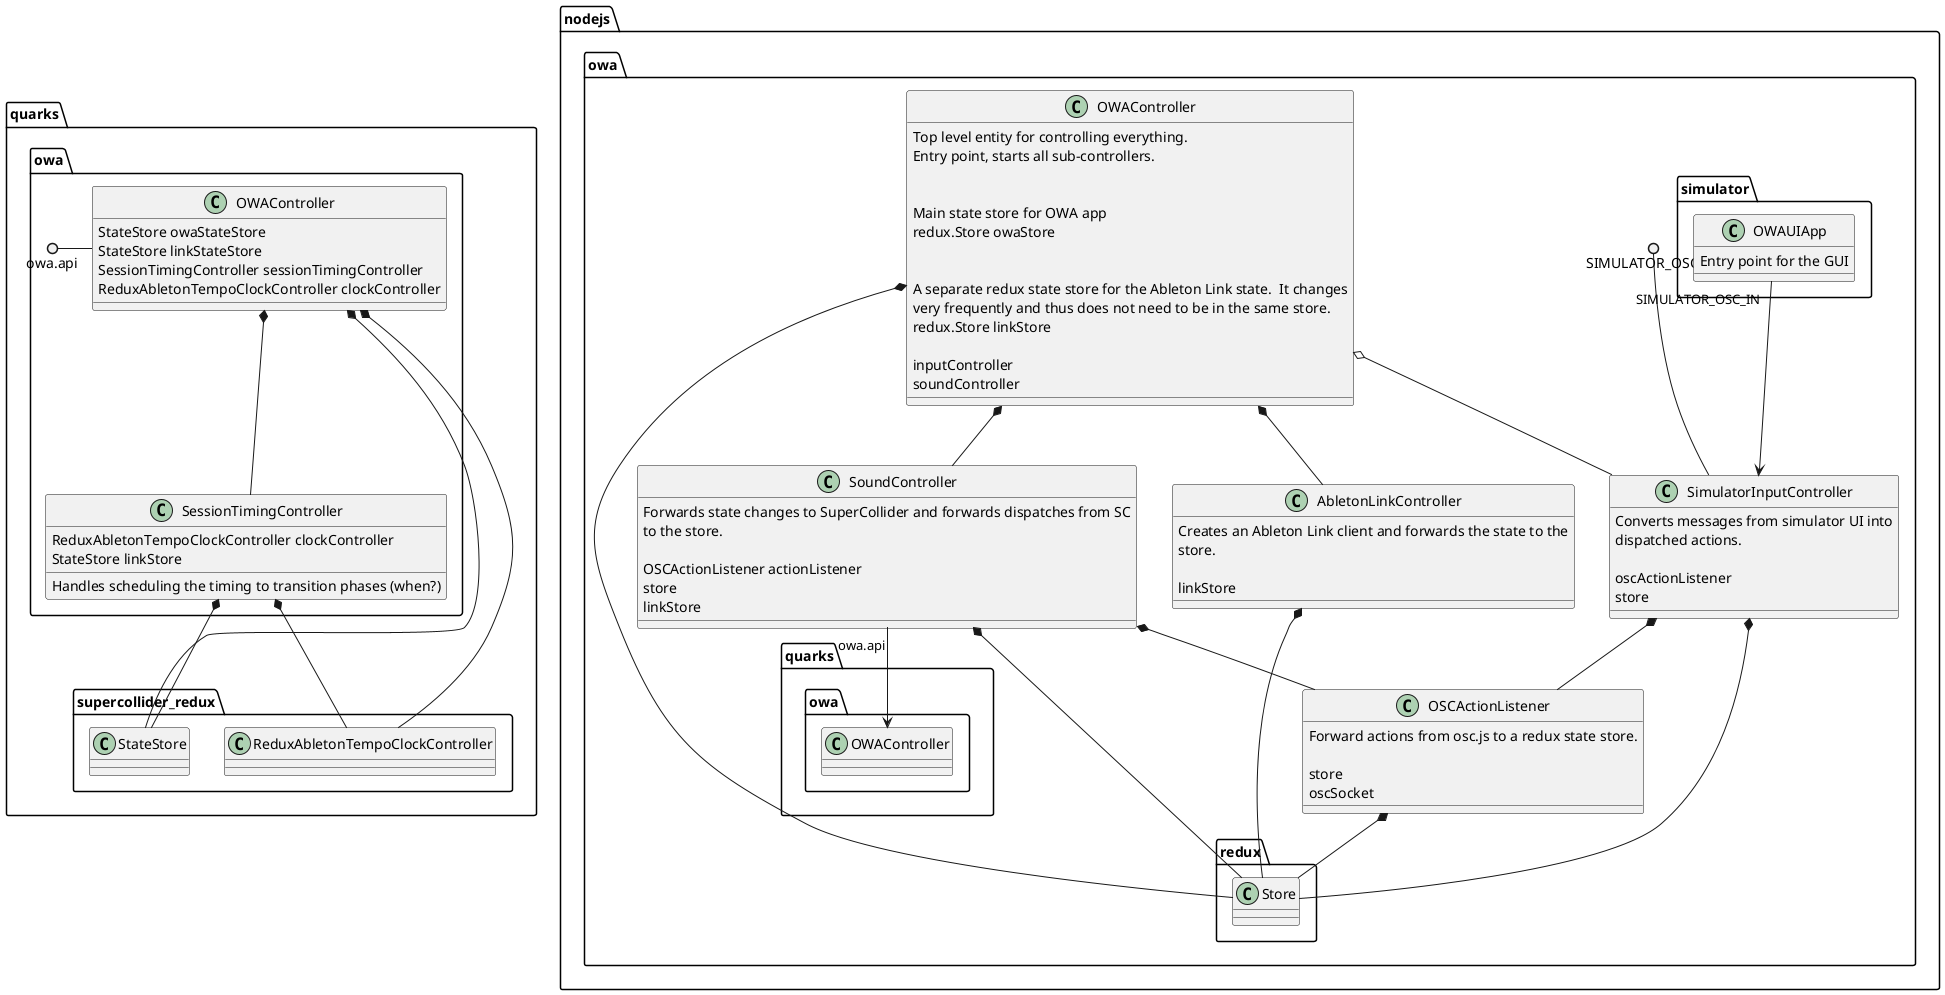 @startuml !include styles.puml

namespace nodejs.owa {
  class OWAController {
    Top level entity for controlling everything.
    Entry point, starts all sub-controllers.
    \n
    Main state store for OWA app
    redux.Store owaStore
    \n
    A separate redux state store for the Ableton Link state.  It changes
    very frequently and thus does not need to be in the same store.
    redux.Store linkStore

    inputController
    soundController
  }
  OWAController *-- redux.Store

  class SimulatorInputController {
    
    Converts messages from simulator UI into
    dispatched actions.

    oscActionListener
    store
  }
  OWAController o-- SimulatorInputController
  SIMULATOR_OSC_IN ()-- SimulatorInputController
  SimulatorInputController *-- OSCActionListener
  SimulatorInputController *-- redux.Store
  
  /'class ArduinoInputController {'/
    /'Converts arduino inputs to dispatched actions.'/

    /'serialport.SerialPort arduinoPort'/
    /'..'/
    /'+ handleButtonMessage(data)'/
  /'}'/
  /'OWAController o-- ArduinoInputController'/
  class OSCActionListener {
    Forward actions from osc.js to a redux state store.

    store
    oscSocket
  }
  OSCActionListener *-- redux.Store

  class AbletonLinkController {
    Creates an Ableton Link client and forwards the state to the
    store.

    linkStore
  }
  OWAController *-- AbletonLinkController
  AbletonLinkController *-- redux.Store

  class SoundController {
    Forwards state changes to SuperCollider and forwards dispatches from SC
    to the store.

    OSCActionListener actionListener
    store
    linkStore
  }
  OWAController *-- SoundController
  SoundController *-- OSCActionListener
  SoundController *-- redux.Store
  SoundController "owa.api" -down-> quarks.owa.OWAController

  /'class OSCActionDispatcher {'/
    /'redux middleware to dispatch actions via osc.js'/

    /'oscSocket'/
  /'}'/

  namespace simulator {
    class OWAUIApp {
      Entry point for the GUI
    }
    OWAUIApp "SIMULATOR_OSC_IN" --> nodejs.owa.SimulatorInputController
  }

}

package quarks.owa {
  class OWAController {
    StateStore owaStateStore
    StateStore linkStateStore
    SessionTimingController sessionTimingController
    ReduxAbletonTempoClockController clockController
  }
  OWAController *-- quarks.supercollider_redux.StateStore
  OWAController *-- quarks.supercollider_redux.ReduxAbletonTempoClockController
  owa.api ()- OWAController

  class SessionTimingController {
    Handles scheduling the timing to transition phases (when?)
    
    ReduxAbletonTempoClockController clockController
    StateStore linkStore
  }
  OWAController *-- SessionTimingController
  SessionTimingController *-- quarks.supercollider_redux.ReduxAbletonTempoClockController
  SessionTimingController *-- quarks.supercollider_redux.StateStore
}


@enduml

